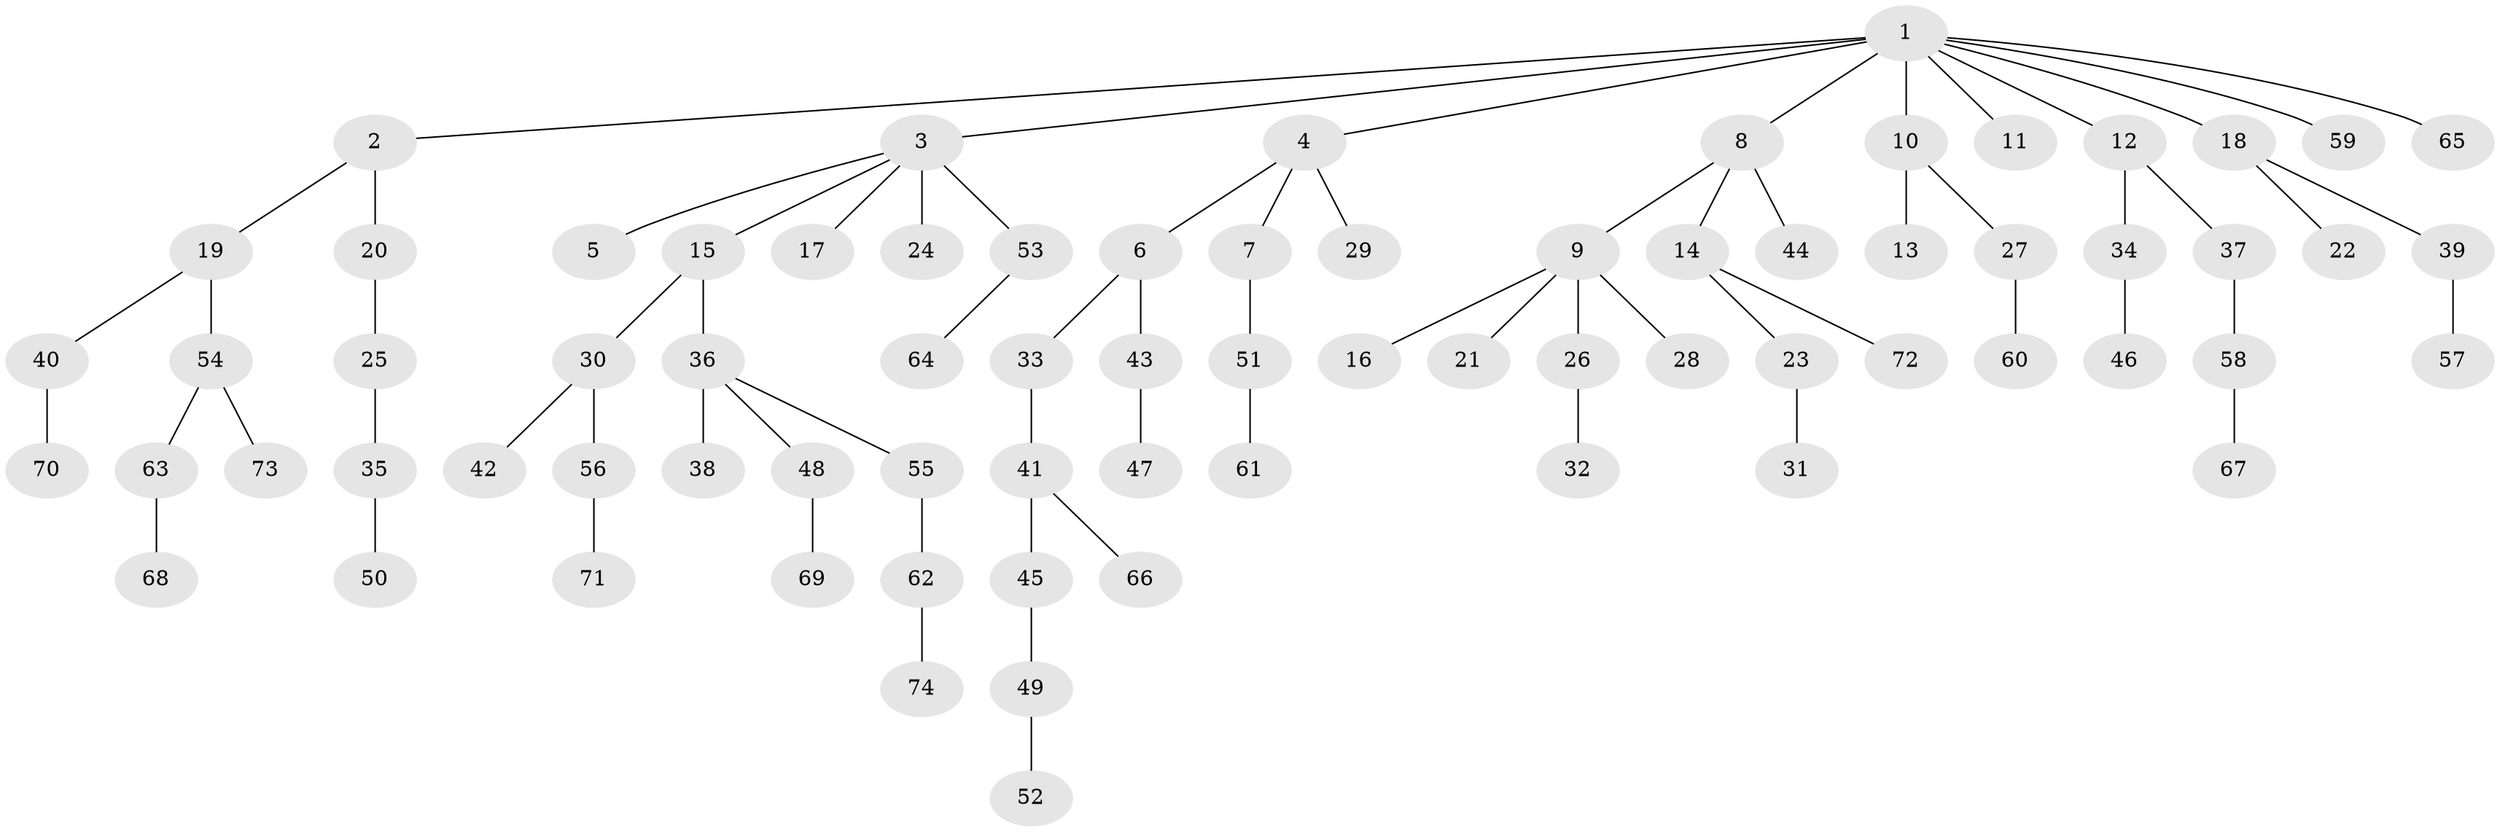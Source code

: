 // original degree distribution, {9: 0.00684931506849315, 4: 0.0821917808219178, 8: 0.00684931506849315, 5: 0.02054794520547945, 2: 0.23972602739726026, 6: 0.0136986301369863, 1: 0.5068493150684932, 3: 0.1232876712328767}
// Generated by graph-tools (version 1.1) at 2025/36/03/09/25 02:36:50]
// undirected, 74 vertices, 73 edges
graph export_dot {
graph [start="1"]
  node [color=gray90,style=filled];
  1;
  2;
  3;
  4;
  5;
  6;
  7;
  8;
  9;
  10;
  11;
  12;
  13;
  14;
  15;
  16;
  17;
  18;
  19;
  20;
  21;
  22;
  23;
  24;
  25;
  26;
  27;
  28;
  29;
  30;
  31;
  32;
  33;
  34;
  35;
  36;
  37;
  38;
  39;
  40;
  41;
  42;
  43;
  44;
  45;
  46;
  47;
  48;
  49;
  50;
  51;
  52;
  53;
  54;
  55;
  56;
  57;
  58;
  59;
  60;
  61;
  62;
  63;
  64;
  65;
  66;
  67;
  68;
  69;
  70;
  71;
  72;
  73;
  74;
  1 -- 2 [weight=1.0];
  1 -- 3 [weight=2.0];
  1 -- 4 [weight=1.0];
  1 -- 8 [weight=1.0];
  1 -- 10 [weight=1.0];
  1 -- 11 [weight=1.0];
  1 -- 12 [weight=1.0];
  1 -- 18 [weight=1.0];
  1 -- 59 [weight=1.0];
  1 -- 65 [weight=1.0];
  2 -- 19 [weight=1.0];
  2 -- 20 [weight=1.0];
  3 -- 5 [weight=1.0];
  3 -- 15 [weight=1.0];
  3 -- 17 [weight=1.0];
  3 -- 24 [weight=1.0];
  3 -- 53 [weight=1.0];
  4 -- 6 [weight=1.0];
  4 -- 7 [weight=1.0];
  4 -- 29 [weight=1.0];
  6 -- 33 [weight=1.0];
  6 -- 43 [weight=1.0];
  7 -- 51 [weight=2.0];
  8 -- 9 [weight=1.0];
  8 -- 14 [weight=1.0];
  8 -- 44 [weight=1.0];
  9 -- 16 [weight=1.0];
  9 -- 21 [weight=1.0];
  9 -- 26 [weight=1.0];
  9 -- 28 [weight=1.0];
  10 -- 13 [weight=1.0];
  10 -- 27 [weight=1.0];
  12 -- 34 [weight=1.0];
  12 -- 37 [weight=1.0];
  14 -- 23 [weight=1.0];
  14 -- 72 [weight=1.0];
  15 -- 30 [weight=1.0];
  15 -- 36 [weight=1.0];
  18 -- 22 [weight=1.0];
  18 -- 39 [weight=1.0];
  19 -- 40 [weight=1.0];
  19 -- 54 [weight=1.0];
  20 -- 25 [weight=1.0];
  23 -- 31 [weight=1.0];
  25 -- 35 [weight=1.0];
  26 -- 32 [weight=1.0];
  27 -- 60 [weight=2.0];
  30 -- 42 [weight=1.0];
  30 -- 56 [weight=1.0];
  33 -- 41 [weight=1.0];
  34 -- 46 [weight=1.0];
  35 -- 50 [weight=2.0];
  36 -- 38 [weight=2.0];
  36 -- 48 [weight=1.0];
  36 -- 55 [weight=1.0];
  37 -- 58 [weight=1.0];
  39 -- 57 [weight=1.0];
  40 -- 70 [weight=2.0];
  41 -- 45 [weight=1.0];
  41 -- 66 [weight=1.0];
  43 -- 47 [weight=1.0];
  45 -- 49 [weight=1.0];
  48 -- 69 [weight=2.0];
  49 -- 52 [weight=1.0];
  51 -- 61 [weight=1.0];
  53 -- 64 [weight=1.0];
  54 -- 63 [weight=1.0];
  54 -- 73 [weight=1.0];
  55 -- 62 [weight=1.0];
  56 -- 71 [weight=1.0];
  58 -- 67 [weight=1.0];
  62 -- 74 [weight=1.0];
  63 -- 68 [weight=1.0];
}
